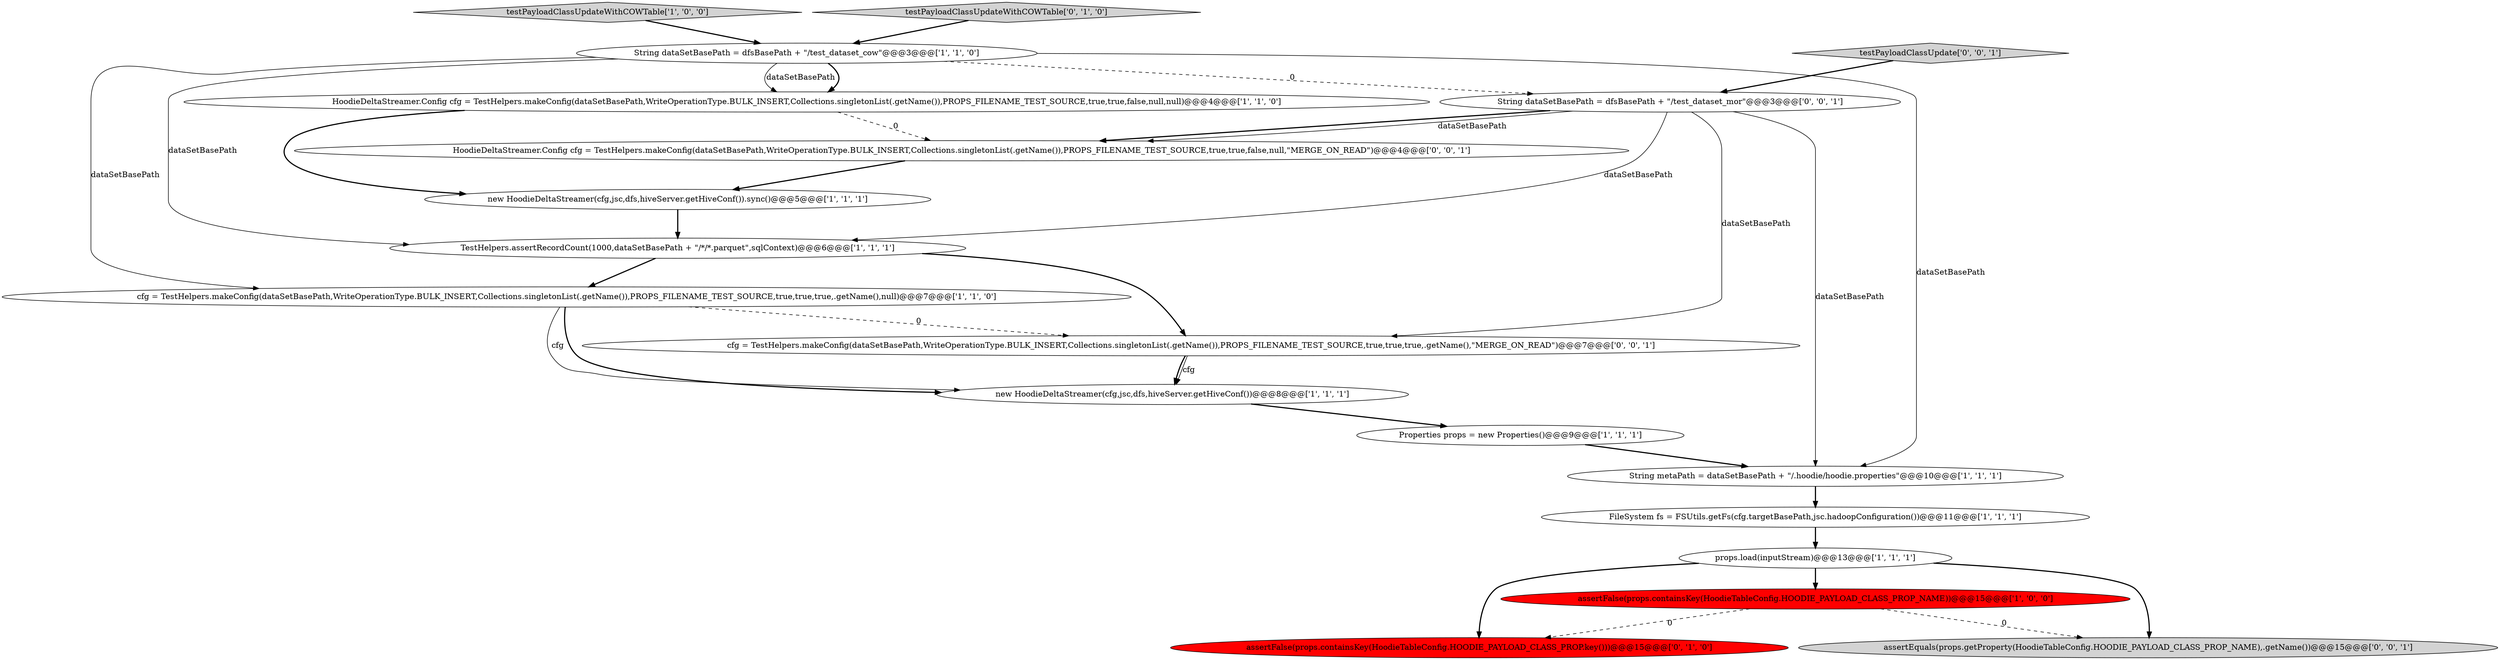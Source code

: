 digraph {
10 [style = filled, label = "new HoodieDeltaStreamer(cfg,jsc,dfs,hiveServer.getHiveConf()).sync()@@@5@@@['1', '1', '1']", fillcolor = white, shape = ellipse image = "AAA0AAABBB1BBB"];
6 [style = filled, label = "String dataSetBasePath = dfsBasePath + \"/test_dataset_cow\"@@@3@@@['1', '1', '0']", fillcolor = white, shape = ellipse image = "AAA0AAABBB1BBB"];
13 [style = filled, label = "assertFalse(props.containsKey(HoodieTableConfig.HOODIE_PAYLOAD_CLASS_PROP.key()))@@@15@@@['0', '1', '0']", fillcolor = red, shape = ellipse image = "AAA1AAABBB2BBB"];
16 [style = filled, label = "testPayloadClassUpdate['0', '0', '1']", fillcolor = lightgray, shape = diamond image = "AAA0AAABBB3BBB"];
7 [style = filled, label = "assertFalse(props.containsKey(HoodieTableConfig.HOODIE_PAYLOAD_CLASS_PROP_NAME))@@@15@@@['1', '0', '0']", fillcolor = red, shape = ellipse image = "AAA1AAABBB1BBB"];
3 [style = filled, label = "props.load(inputStream)@@@13@@@['1', '1', '1']", fillcolor = white, shape = ellipse image = "AAA0AAABBB1BBB"];
9 [style = filled, label = "testPayloadClassUpdateWithCOWTable['1', '0', '0']", fillcolor = lightgray, shape = diamond image = "AAA0AAABBB1BBB"];
4 [style = filled, label = "cfg = TestHelpers.makeConfig(dataSetBasePath,WriteOperationType.BULK_INSERT,Collections.singletonList(.getName()),PROPS_FILENAME_TEST_SOURCE,true,true,true,.getName(),null)@@@7@@@['1', '1', '0']", fillcolor = white, shape = ellipse image = "AAA0AAABBB1BBB"];
8 [style = filled, label = "new HoodieDeltaStreamer(cfg,jsc,dfs,hiveServer.getHiveConf())@@@8@@@['1', '1', '1']", fillcolor = white, shape = ellipse image = "AAA0AAABBB1BBB"];
11 [style = filled, label = "TestHelpers.assertRecordCount(1000,dataSetBasePath + \"/*/*.parquet\",sqlContext)@@@6@@@['1', '1', '1']", fillcolor = white, shape = ellipse image = "AAA0AAABBB1BBB"];
18 [style = filled, label = "cfg = TestHelpers.makeConfig(dataSetBasePath,WriteOperationType.BULK_INSERT,Collections.singletonList(.getName()),PROPS_FILENAME_TEST_SOURCE,true,true,true,.getName(),\"MERGE_ON_READ\")@@@7@@@['0', '0', '1']", fillcolor = white, shape = ellipse image = "AAA0AAABBB3BBB"];
15 [style = filled, label = "HoodieDeltaStreamer.Config cfg = TestHelpers.makeConfig(dataSetBasePath,WriteOperationType.BULK_INSERT,Collections.singletonList(.getName()),PROPS_FILENAME_TEST_SOURCE,true,true,false,null,\"MERGE_ON_READ\")@@@4@@@['0', '0', '1']", fillcolor = white, shape = ellipse image = "AAA0AAABBB3BBB"];
14 [style = filled, label = "assertEquals(props.getProperty(HoodieTableConfig.HOODIE_PAYLOAD_CLASS_PROP_NAME),.getName())@@@15@@@['0', '0', '1']", fillcolor = lightgray, shape = ellipse image = "AAA0AAABBB3BBB"];
17 [style = filled, label = "String dataSetBasePath = dfsBasePath + \"/test_dataset_mor\"@@@3@@@['0', '0', '1']", fillcolor = white, shape = ellipse image = "AAA0AAABBB3BBB"];
0 [style = filled, label = "HoodieDeltaStreamer.Config cfg = TestHelpers.makeConfig(dataSetBasePath,WriteOperationType.BULK_INSERT,Collections.singletonList(.getName()),PROPS_FILENAME_TEST_SOURCE,true,true,false,null,null)@@@4@@@['1', '1', '0']", fillcolor = white, shape = ellipse image = "AAA0AAABBB1BBB"];
12 [style = filled, label = "testPayloadClassUpdateWithCOWTable['0', '1', '0']", fillcolor = lightgray, shape = diamond image = "AAA0AAABBB2BBB"];
1 [style = filled, label = "String metaPath = dataSetBasePath + \"/.hoodie/hoodie.properties\"@@@10@@@['1', '1', '1']", fillcolor = white, shape = ellipse image = "AAA0AAABBB1BBB"];
2 [style = filled, label = "FileSystem fs = FSUtils.getFs(cfg.targetBasePath,jsc.hadoopConfiguration())@@@11@@@['1', '1', '1']", fillcolor = white, shape = ellipse image = "AAA0AAABBB1BBB"];
5 [style = filled, label = "Properties props = new Properties()@@@9@@@['1', '1', '1']", fillcolor = white, shape = ellipse image = "AAA0AAABBB1BBB"];
4->18 [style = dashed, label="0"];
15->10 [style = bold, label=""];
17->1 [style = solid, label="dataSetBasePath"];
7->14 [style = dashed, label="0"];
2->3 [style = bold, label=""];
11->4 [style = bold, label=""];
6->1 [style = solid, label="dataSetBasePath"];
3->14 [style = bold, label=""];
0->15 [style = dashed, label="0"];
6->17 [style = dashed, label="0"];
6->0 [style = bold, label=""];
16->17 [style = bold, label=""];
12->6 [style = bold, label=""];
11->18 [style = bold, label=""];
9->6 [style = bold, label=""];
17->11 [style = solid, label="dataSetBasePath"];
6->11 [style = solid, label="dataSetBasePath"];
5->1 [style = bold, label=""];
0->10 [style = bold, label=""];
8->5 [style = bold, label=""];
3->7 [style = bold, label=""];
17->18 [style = solid, label="dataSetBasePath"];
6->0 [style = solid, label="dataSetBasePath"];
17->15 [style = bold, label=""];
7->13 [style = dashed, label="0"];
3->13 [style = bold, label=""];
4->8 [style = bold, label=""];
4->8 [style = solid, label="cfg"];
1->2 [style = bold, label=""];
18->8 [style = bold, label=""];
17->15 [style = solid, label="dataSetBasePath"];
6->4 [style = solid, label="dataSetBasePath"];
18->8 [style = solid, label="cfg"];
10->11 [style = bold, label=""];
}
